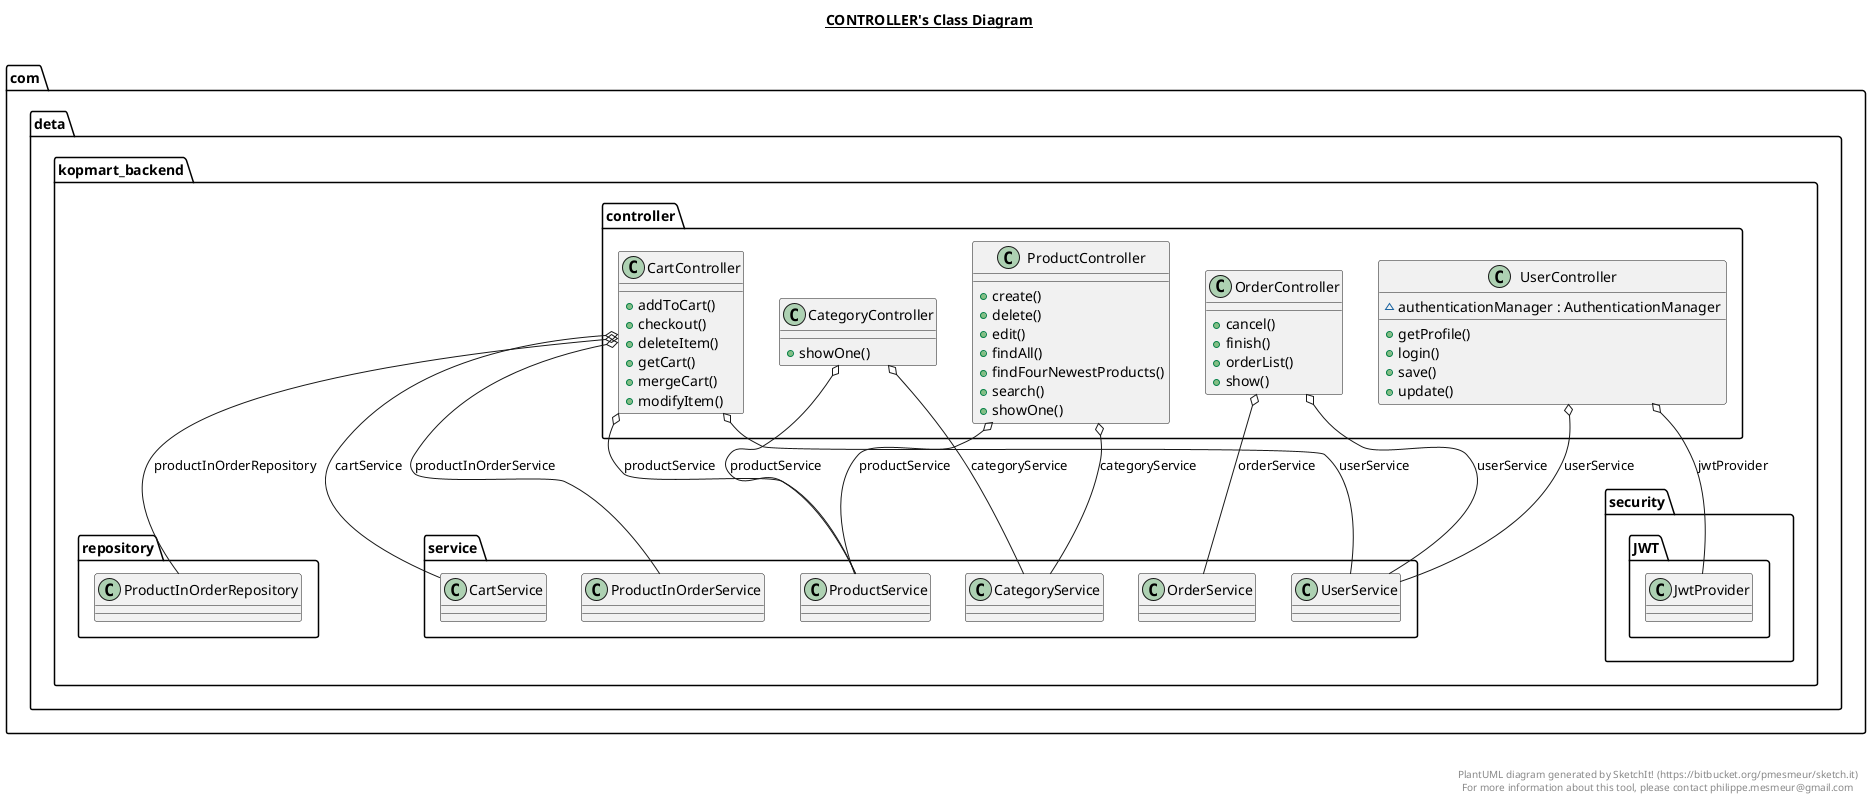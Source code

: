 @startuml

title __CONTROLLER's Class Diagram__\n

  namespace com.deta.kopmart_backend {
    namespace controller {
      class com.deta.kopmart_backend.controller.CartController {
          + addToCart()
          + checkout()
          + deleteItem()
          + getCart()
          + mergeCart()
          + modifyItem()
      }
    }
  }
  

  namespace com.deta.kopmart_backend {
    namespace controller {
      class com.deta.kopmart_backend.controller.CategoryController {
          + showOne()
      }
    }
  }
  

  namespace com.deta.kopmart_backend {
    namespace controller {
      class com.deta.kopmart_backend.controller.OrderController {
          + cancel()
          + finish()
          + orderList()
          + show()
      }
    }
  }
  

  namespace com.deta.kopmart_backend {
    namespace controller {
      class com.deta.kopmart_backend.controller.ProductController {
          + create()
          + delete()
          + edit()
          + findAll()
          + findFourNewestProducts()
          + search()
          + showOne()
      }
    }
  }
  

  namespace com.deta.kopmart_backend {
    namespace controller {
      class com.deta.kopmart_backend.controller.UserController {
          ~ authenticationManager : AuthenticationManager
          + getProfile()
          + login()
          + save()
          + update()
      }
    }
  }
  

  com.deta.kopmart_backend.controller.CartController o-- com.deta.kopmart_backend.service.CartService : cartService
  com.deta.kopmart_backend.controller.CartController o-- com.deta.kopmart_backend.repository.ProductInOrderRepository : productInOrderRepository
  com.deta.kopmart_backend.controller.CartController o-- com.deta.kopmart_backend.service.ProductInOrderService : productInOrderService
  com.deta.kopmart_backend.controller.CartController o-- com.deta.kopmart_backend.service.ProductService : productService
  com.deta.kopmart_backend.controller.CartController o-- com.deta.kopmart_backend.service.UserService : userService
  com.deta.kopmart_backend.controller.CategoryController o-- com.deta.kopmart_backend.service.CategoryService : categoryService
  com.deta.kopmart_backend.controller.CategoryController o-- com.deta.kopmart_backend.service.ProductService : productService
  com.deta.kopmart_backend.controller.OrderController o-- com.deta.kopmart_backend.service.OrderService : orderService
  com.deta.kopmart_backend.controller.OrderController o-- com.deta.kopmart_backend.service.UserService : userService
  com.deta.kopmart_backend.controller.ProductController o-- com.deta.kopmart_backend.service.CategoryService : categoryService
  com.deta.kopmart_backend.controller.ProductController o-- com.deta.kopmart_backend.service.ProductService : productService
  com.deta.kopmart_backend.controller.UserController o-- com.deta.kopmart_backend.security.JWT.JwtProvider : jwtProvider
  com.deta.kopmart_backend.controller.UserController o-- com.deta.kopmart_backend.service.UserService : userService


right footer


PlantUML diagram generated by SketchIt! (https://bitbucket.org/pmesmeur/sketch.it)
For more information about this tool, please contact philippe.mesmeur@gmail.com
endfooter

@enduml
